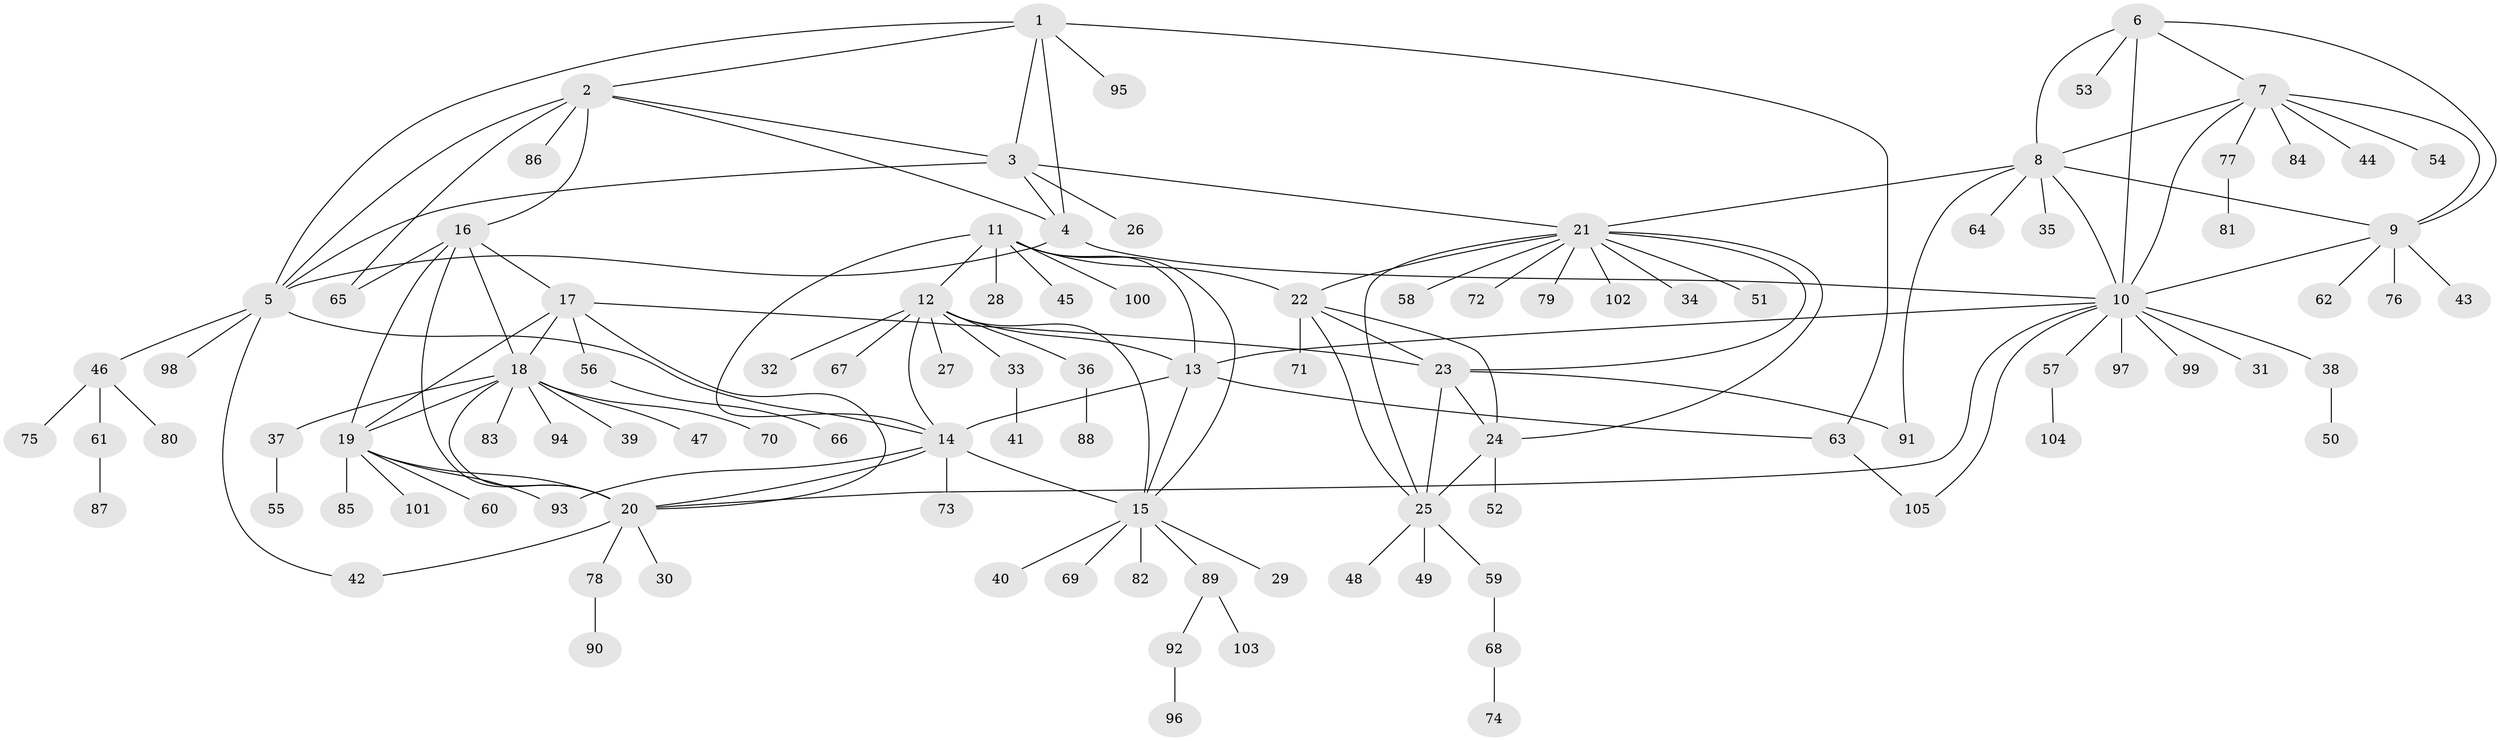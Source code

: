 // Generated by graph-tools (version 1.1) at 2025/16/03/09/25 04:16:08]
// undirected, 105 vertices, 146 edges
graph export_dot {
graph [start="1"]
  node [color=gray90,style=filled];
  1;
  2;
  3;
  4;
  5;
  6;
  7;
  8;
  9;
  10;
  11;
  12;
  13;
  14;
  15;
  16;
  17;
  18;
  19;
  20;
  21;
  22;
  23;
  24;
  25;
  26;
  27;
  28;
  29;
  30;
  31;
  32;
  33;
  34;
  35;
  36;
  37;
  38;
  39;
  40;
  41;
  42;
  43;
  44;
  45;
  46;
  47;
  48;
  49;
  50;
  51;
  52;
  53;
  54;
  55;
  56;
  57;
  58;
  59;
  60;
  61;
  62;
  63;
  64;
  65;
  66;
  67;
  68;
  69;
  70;
  71;
  72;
  73;
  74;
  75;
  76;
  77;
  78;
  79;
  80;
  81;
  82;
  83;
  84;
  85;
  86;
  87;
  88;
  89;
  90;
  91;
  92;
  93;
  94;
  95;
  96;
  97;
  98;
  99;
  100;
  101;
  102;
  103;
  104;
  105;
  1 -- 2;
  1 -- 3;
  1 -- 4;
  1 -- 5;
  1 -- 63;
  1 -- 95;
  2 -- 3;
  2 -- 4;
  2 -- 5;
  2 -- 16;
  2 -- 65;
  2 -- 86;
  3 -- 4;
  3 -- 5;
  3 -- 21;
  3 -- 26;
  4 -- 5;
  4 -- 10;
  5 -- 14;
  5 -- 42;
  5 -- 46;
  5 -- 98;
  6 -- 7;
  6 -- 8;
  6 -- 9;
  6 -- 10;
  6 -- 53;
  7 -- 8;
  7 -- 9;
  7 -- 10;
  7 -- 44;
  7 -- 54;
  7 -- 77;
  7 -- 84;
  8 -- 9;
  8 -- 10;
  8 -- 21;
  8 -- 35;
  8 -- 64;
  8 -- 91;
  9 -- 10;
  9 -- 43;
  9 -- 62;
  9 -- 76;
  10 -- 13;
  10 -- 20;
  10 -- 31;
  10 -- 38;
  10 -- 57;
  10 -- 97;
  10 -- 99;
  10 -- 105;
  11 -- 12;
  11 -- 13;
  11 -- 14;
  11 -- 15;
  11 -- 22;
  11 -- 28;
  11 -- 45;
  11 -- 100;
  12 -- 13;
  12 -- 14;
  12 -- 15;
  12 -- 27;
  12 -- 32;
  12 -- 33;
  12 -- 36;
  12 -- 67;
  13 -- 14;
  13 -- 15;
  13 -- 63;
  14 -- 15;
  14 -- 20;
  14 -- 73;
  14 -- 93;
  15 -- 29;
  15 -- 40;
  15 -- 69;
  15 -- 82;
  15 -- 89;
  16 -- 17;
  16 -- 18;
  16 -- 19;
  16 -- 20;
  16 -- 65;
  17 -- 18;
  17 -- 19;
  17 -- 20;
  17 -- 23;
  17 -- 56;
  18 -- 19;
  18 -- 20;
  18 -- 37;
  18 -- 39;
  18 -- 47;
  18 -- 70;
  18 -- 83;
  18 -- 94;
  19 -- 20;
  19 -- 60;
  19 -- 85;
  19 -- 93;
  19 -- 101;
  20 -- 30;
  20 -- 42;
  20 -- 78;
  21 -- 22;
  21 -- 23;
  21 -- 24;
  21 -- 25;
  21 -- 34;
  21 -- 51;
  21 -- 58;
  21 -- 72;
  21 -- 79;
  21 -- 102;
  22 -- 23;
  22 -- 24;
  22 -- 25;
  22 -- 71;
  23 -- 24;
  23 -- 25;
  23 -- 91;
  24 -- 25;
  24 -- 52;
  25 -- 48;
  25 -- 49;
  25 -- 59;
  33 -- 41;
  36 -- 88;
  37 -- 55;
  38 -- 50;
  46 -- 61;
  46 -- 75;
  46 -- 80;
  56 -- 66;
  57 -- 104;
  59 -- 68;
  61 -- 87;
  63 -- 105;
  68 -- 74;
  77 -- 81;
  78 -- 90;
  89 -- 92;
  89 -- 103;
  92 -- 96;
}
